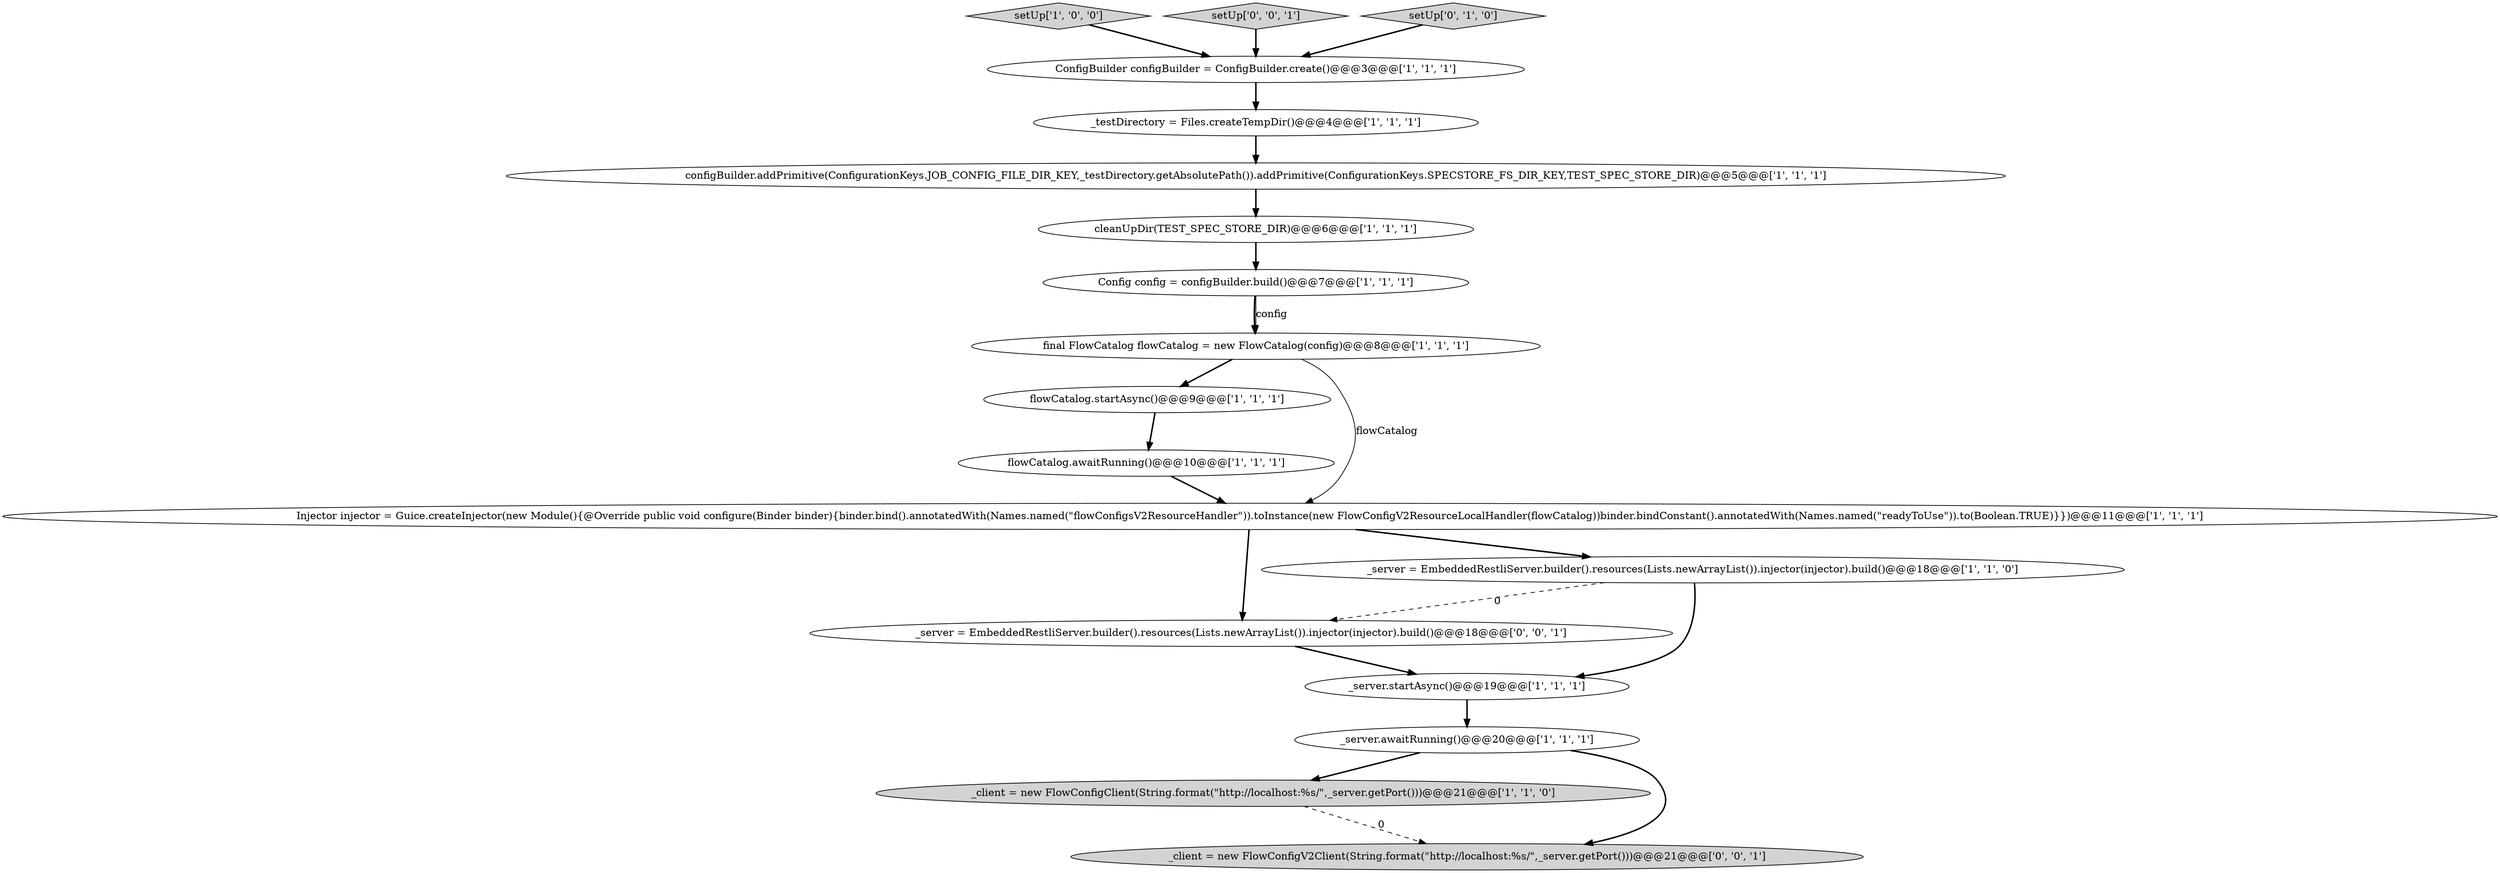 digraph {
11 [style = filled, label = "cleanUpDir(TEST_SPEC_STORE_DIR)@@@6@@@['1', '1', '1']", fillcolor = white, shape = ellipse image = "AAA0AAABBB1BBB"];
17 [style = filled, label = "_server = EmbeddedRestliServer.builder().resources(Lists.newArrayList()).injector(injector).build()@@@18@@@['0', '0', '1']", fillcolor = white, shape = ellipse image = "AAA0AAABBB3BBB"];
9 [style = filled, label = "_testDirectory = Files.createTempDir()@@@4@@@['1', '1', '1']", fillcolor = white, shape = ellipse image = "AAA0AAABBB1BBB"];
12 [style = filled, label = "setUp['1', '0', '0']", fillcolor = lightgray, shape = diamond image = "AAA0AAABBB1BBB"];
3 [style = filled, label = "flowCatalog.startAsync()@@@9@@@['1', '1', '1']", fillcolor = white, shape = ellipse image = "AAA0AAABBB1BBB"];
16 [style = filled, label = "setUp['0', '0', '1']", fillcolor = lightgray, shape = diamond image = "AAA0AAABBB3BBB"];
0 [style = filled, label = "_client = new FlowConfigClient(String.format(\"http://localhost:%s/\",_server.getPort()))@@@21@@@['1', '1', '0']", fillcolor = lightgray, shape = ellipse image = "AAA0AAABBB1BBB"];
8 [style = filled, label = "_server.awaitRunning()@@@20@@@['1', '1', '1']", fillcolor = white, shape = ellipse image = "AAA0AAABBB1BBB"];
15 [style = filled, label = "_client = new FlowConfigV2Client(String.format(\"http://localhost:%s/\",_server.getPort()))@@@21@@@['0', '0', '1']", fillcolor = lightgray, shape = ellipse image = "AAA0AAABBB3BBB"];
10 [style = filled, label = "final FlowCatalog flowCatalog = new FlowCatalog(config)@@@8@@@['1', '1', '1']", fillcolor = white, shape = ellipse image = "AAA0AAABBB1BBB"];
7 [style = filled, label = "flowCatalog.awaitRunning()@@@10@@@['1', '1', '1']", fillcolor = white, shape = ellipse image = "AAA0AAABBB1BBB"];
14 [style = filled, label = "setUp['0', '1', '0']", fillcolor = lightgray, shape = diamond image = "AAA0AAABBB2BBB"];
6 [style = filled, label = "configBuilder.addPrimitive(ConfigurationKeys.JOB_CONFIG_FILE_DIR_KEY,_testDirectory.getAbsolutePath()).addPrimitive(ConfigurationKeys.SPECSTORE_FS_DIR_KEY,TEST_SPEC_STORE_DIR)@@@5@@@['1', '1', '1']", fillcolor = white, shape = ellipse image = "AAA0AAABBB1BBB"];
1 [style = filled, label = "Injector injector = Guice.createInjector(new Module(){@Override public void configure(Binder binder){binder.bind().annotatedWith(Names.named(\"flowConfigsV2ResourceHandler\")).toInstance(new FlowConfigV2ResourceLocalHandler(flowCatalog))binder.bindConstant().annotatedWith(Names.named(\"readyToUse\")).to(Boolean.TRUE)}})@@@11@@@['1', '1', '1']", fillcolor = white, shape = ellipse image = "AAA0AAABBB1BBB"];
4 [style = filled, label = "ConfigBuilder configBuilder = ConfigBuilder.create()@@@3@@@['1', '1', '1']", fillcolor = white, shape = ellipse image = "AAA0AAABBB1BBB"];
5 [style = filled, label = "_server = EmbeddedRestliServer.builder().resources(Lists.newArrayList()).injector(injector).build()@@@18@@@['1', '1', '0']", fillcolor = white, shape = ellipse image = "AAA0AAABBB1BBB"];
2 [style = filled, label = "_server.startAsync()@@@19@@@['1', '1', '1']", fillcolor = white, shape = ellipse image = "AAA0AAABBB1BBB"];
13 [style = filled, label = "Config config = configBuilder.build()@@@7@@@['1', '1', '1']", fillcolor = white, shape = ellipse image = "AAA0AAABBB1BBB"];
1->5 [style = bold, label=""];
4->9 [style = bold, label=""];
13->10 [style = bold, label=""];
7->1 [style = bold, label=""];
8->15 [style = bold, label=""];
10->1 [style = solid, label="flowCatalog"];
0->15 [style = dashed, label="0"];
10->3 [style = bold, label=""];
1->17 [style = bold, label=""];
9->6 [style = bold, label=""];
8->0 [style = bold, label=""];
5->2 [style = bold, label=""];
13->10 [style = solid, label="config"];
5->17 [style = dashed, label="0"];
17->2 [style = bold, label=""];
12->4 [style = bold, label=""];
3->7 [style = bold, label=""];
6->11 [style = bold, label=""];
11->13 [style = bold, label=""];
16->4 [style = bold, label=""];
2->8 [style = bold, label=""];
14->4 [style = bold, label=""];
}

